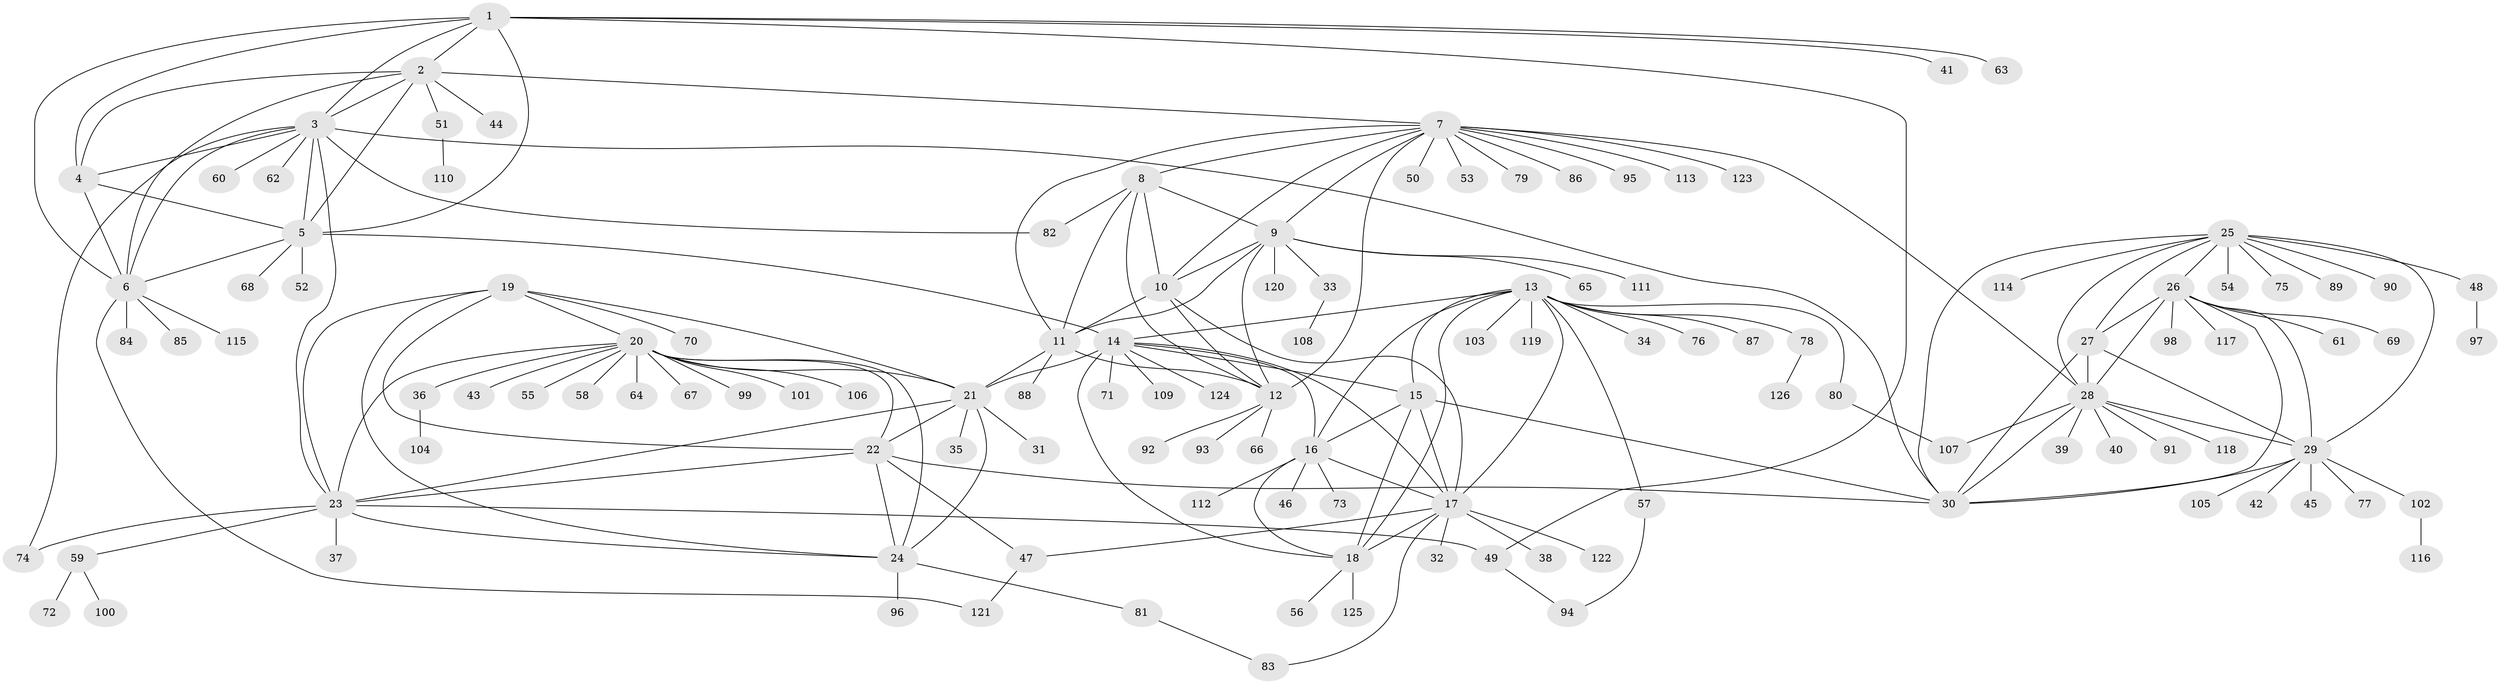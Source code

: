 // Generated by graph-tools (version 1.1) at 2025/55/03/09/25 04:55:16]
// undirected, 126 vertices, 189 edges
graph export_dot {
graph [start="1"]
  node [color=gray90,style=filled];
  1;
  2;
  3;
  4;
  5;
  6;
  7;
  8;
  9;
  10;
  11;
  12;
  13;
  14;
  15;
  16;
  17;
  18;
  19;
  20;
  21;
  22;
  23;
  24;
  25;
  26;
  27;
  28;
  29;
  30;
  31;
  32;
  33;
  34;
  35;
  36;
  37;
  38;
  39;
  40;
  41;
  42;
  43;
  44;
  45;
  46;
  47;
  48;
  49;
  50;
  51;
  52;
  53;
  54;
  55;
  56;
  57;
  58;
  59;
  60;
  61;
  62;
  63;
  64;
  65;
  66;
  67;
  68;
  69;
  70;
  71;
  72;
  73;
  74;
  75;
  76;
  77;
  78;
  79;
  80;
  81;
  82;
  83;
  84;
  85;
  86;
  87;
  88;
  89;
  90;
  91;
  92;
  93;
  94;
  95;
  96;
  97;
  98;
  99;
  100;
  101;
  102;
  103;
  104;
  105;
  106;
  107;
  108;
  109;
  110;
  111;
  112;
  113;
  114;
  115;
  116;
  117;
  118;
  119;
  120;
  121;
  122;
  123;
  124;
  125;
  126;
  1 -- 2;
  1 -- 3;
  1 -- 4;
  1 -- 5;
  1 -- 6;
  1 -- 41;
  1 -- 49;
  1 -- 63;
  2 -- 3;
  2 -- 4;
  2 -- 5;
  2 -- 6;
  2 -- 7;
  2 -- 44;
  2 -- 51;
  3 -- 4;
  3 -- 5;
  3 -- 6;
  3 -- 23;
  3 -- 30;
  3 -- 60;
  3 -- 62;
  3 -- 74;
  3 -- 82;
  4 -- 5;
  4 -- 6;
  5 -- 6;
  5 -- 14;
  5 -- 52;
  5 -- 68;
  6 -- 84;
  6 -- 85;
  6 -- 115;
  6 -- 121;
  7 -- 8;
  7 -- 9;
  7 -- 10;
  7 -- 11;
  7 -- 12;
  7 -- 28;
  7 -- 50;
  7 -- 53;
  7 -- 79;
  7 -- 86;
  7 -- 95;
  7 -- 113;
  7 -- 123;
  8 -- 9;
  8 -- 10;
  8 -- 11;
  8 -- 12;
  8 -- 82;
  9 -- 10;
  9 -- 11;
  9 -- 12;
  9 -- 33;
  9 -- 65;
  9 -- 111;
  9 -- 120;
  10 -- 11;
  10 -- 12;
  10 -- 17;
  11 -- 12;
  11 -- 21;
  11 -- 88;
  12 -- 66;
  12 -- 92;
  12 -- 93;
  13 -- 14;
  13 -- 15;
  13 -- 16;
  13 -- 17;
  13 -- 18;
  13 -- 34;
  13 -- 57;
  13 -- 76;
  13 -- 78;
  13 -- 80;
  13 -- 87;
  13 -- 103;
  13 -- 119;
  14 -- 15;
  14 -- 16;
  14 -- 17;
  14 -- 18;
  14 -- 21;
  14 -- 71;
  14 -- 109;
  14 -- 124;
  15 -- 16;
  15 -- 17;
  15 -- 18;
  15 -- 30;
  16 -- 17;
  16 -- 18;
  16 -- 46;
  16 -- 73;
  16 -- 112;
  17 -- 18;
  17 -- 32;
  17 -- 38;
  17 -- 47;
  17 -- 83;
  17 -- 122;
  18 -- 56;
  18 -- 125;
  19 -- 20;
  19 -- 21;
  19 -- 22;
  19 -- 23;
  19 -- 24;
  19 -- 70;
  20 -- 21;
  20 -- 22;
  20 -- 23;
  20 -- 24;
  20 -- 36;
  20 -- 43;
  20 -- 55;
  20 -- 58;
  20 -- 64;
  20 -- 67;
  20 -- 99;
  20 -- 101;
  20 -- 106;
  21 -- 22;
  21 -- 23;
  21 -- 24;
  21 -- 31;
  21 -- 35;
  22 -- 23;
  22 -- 24;
  22 -- 30;
  22 -- 47;
  23 -- 24;
  23 -- 37;
  23 -- 49;
  23 -- 59;
  23 -- 74;
  24 -- 81;
  24 -- 96;
  25 -- 26;
  25 -- 27;
  25 -- 28;
  25 -- 29;
  25 -- 30;
  25 -- 48;
  25 -- 54;
  25 -- 75;
  25 -- 89;
  25 -- 90;
  25 -- 114;
  26 -- 27;
  26 -- 28;
  26 -- 29;
  26 -- 30;
  26 -- 61;
  26 -- 69;
  26 -- 98;
  26 -- 117;
  27 -- 28;
  27 -- 29;
  27 -- 30;
  28 -- 29;
  28 -- 30;
  28 -- 39;
  28 -- 40;
  28 -- 91;
  28 -- 107;
  28 -- 118;
  29 -- 30;
  29 -- 42;
  29 -- 45;
  29 -- 77;
  29 -- 102;
  29 -- 105;
  33 -- 108;
  36 -- 104;
  47 -- 121;
  48 -- 97;
  49 -- 94;
  51 -- 110;
  57 -- 94;
  59 -- 72;
  59 -- 100;
  78 -- 126;
  80 -- 107;
  81 -- 83;
  102 -- 116;
}
